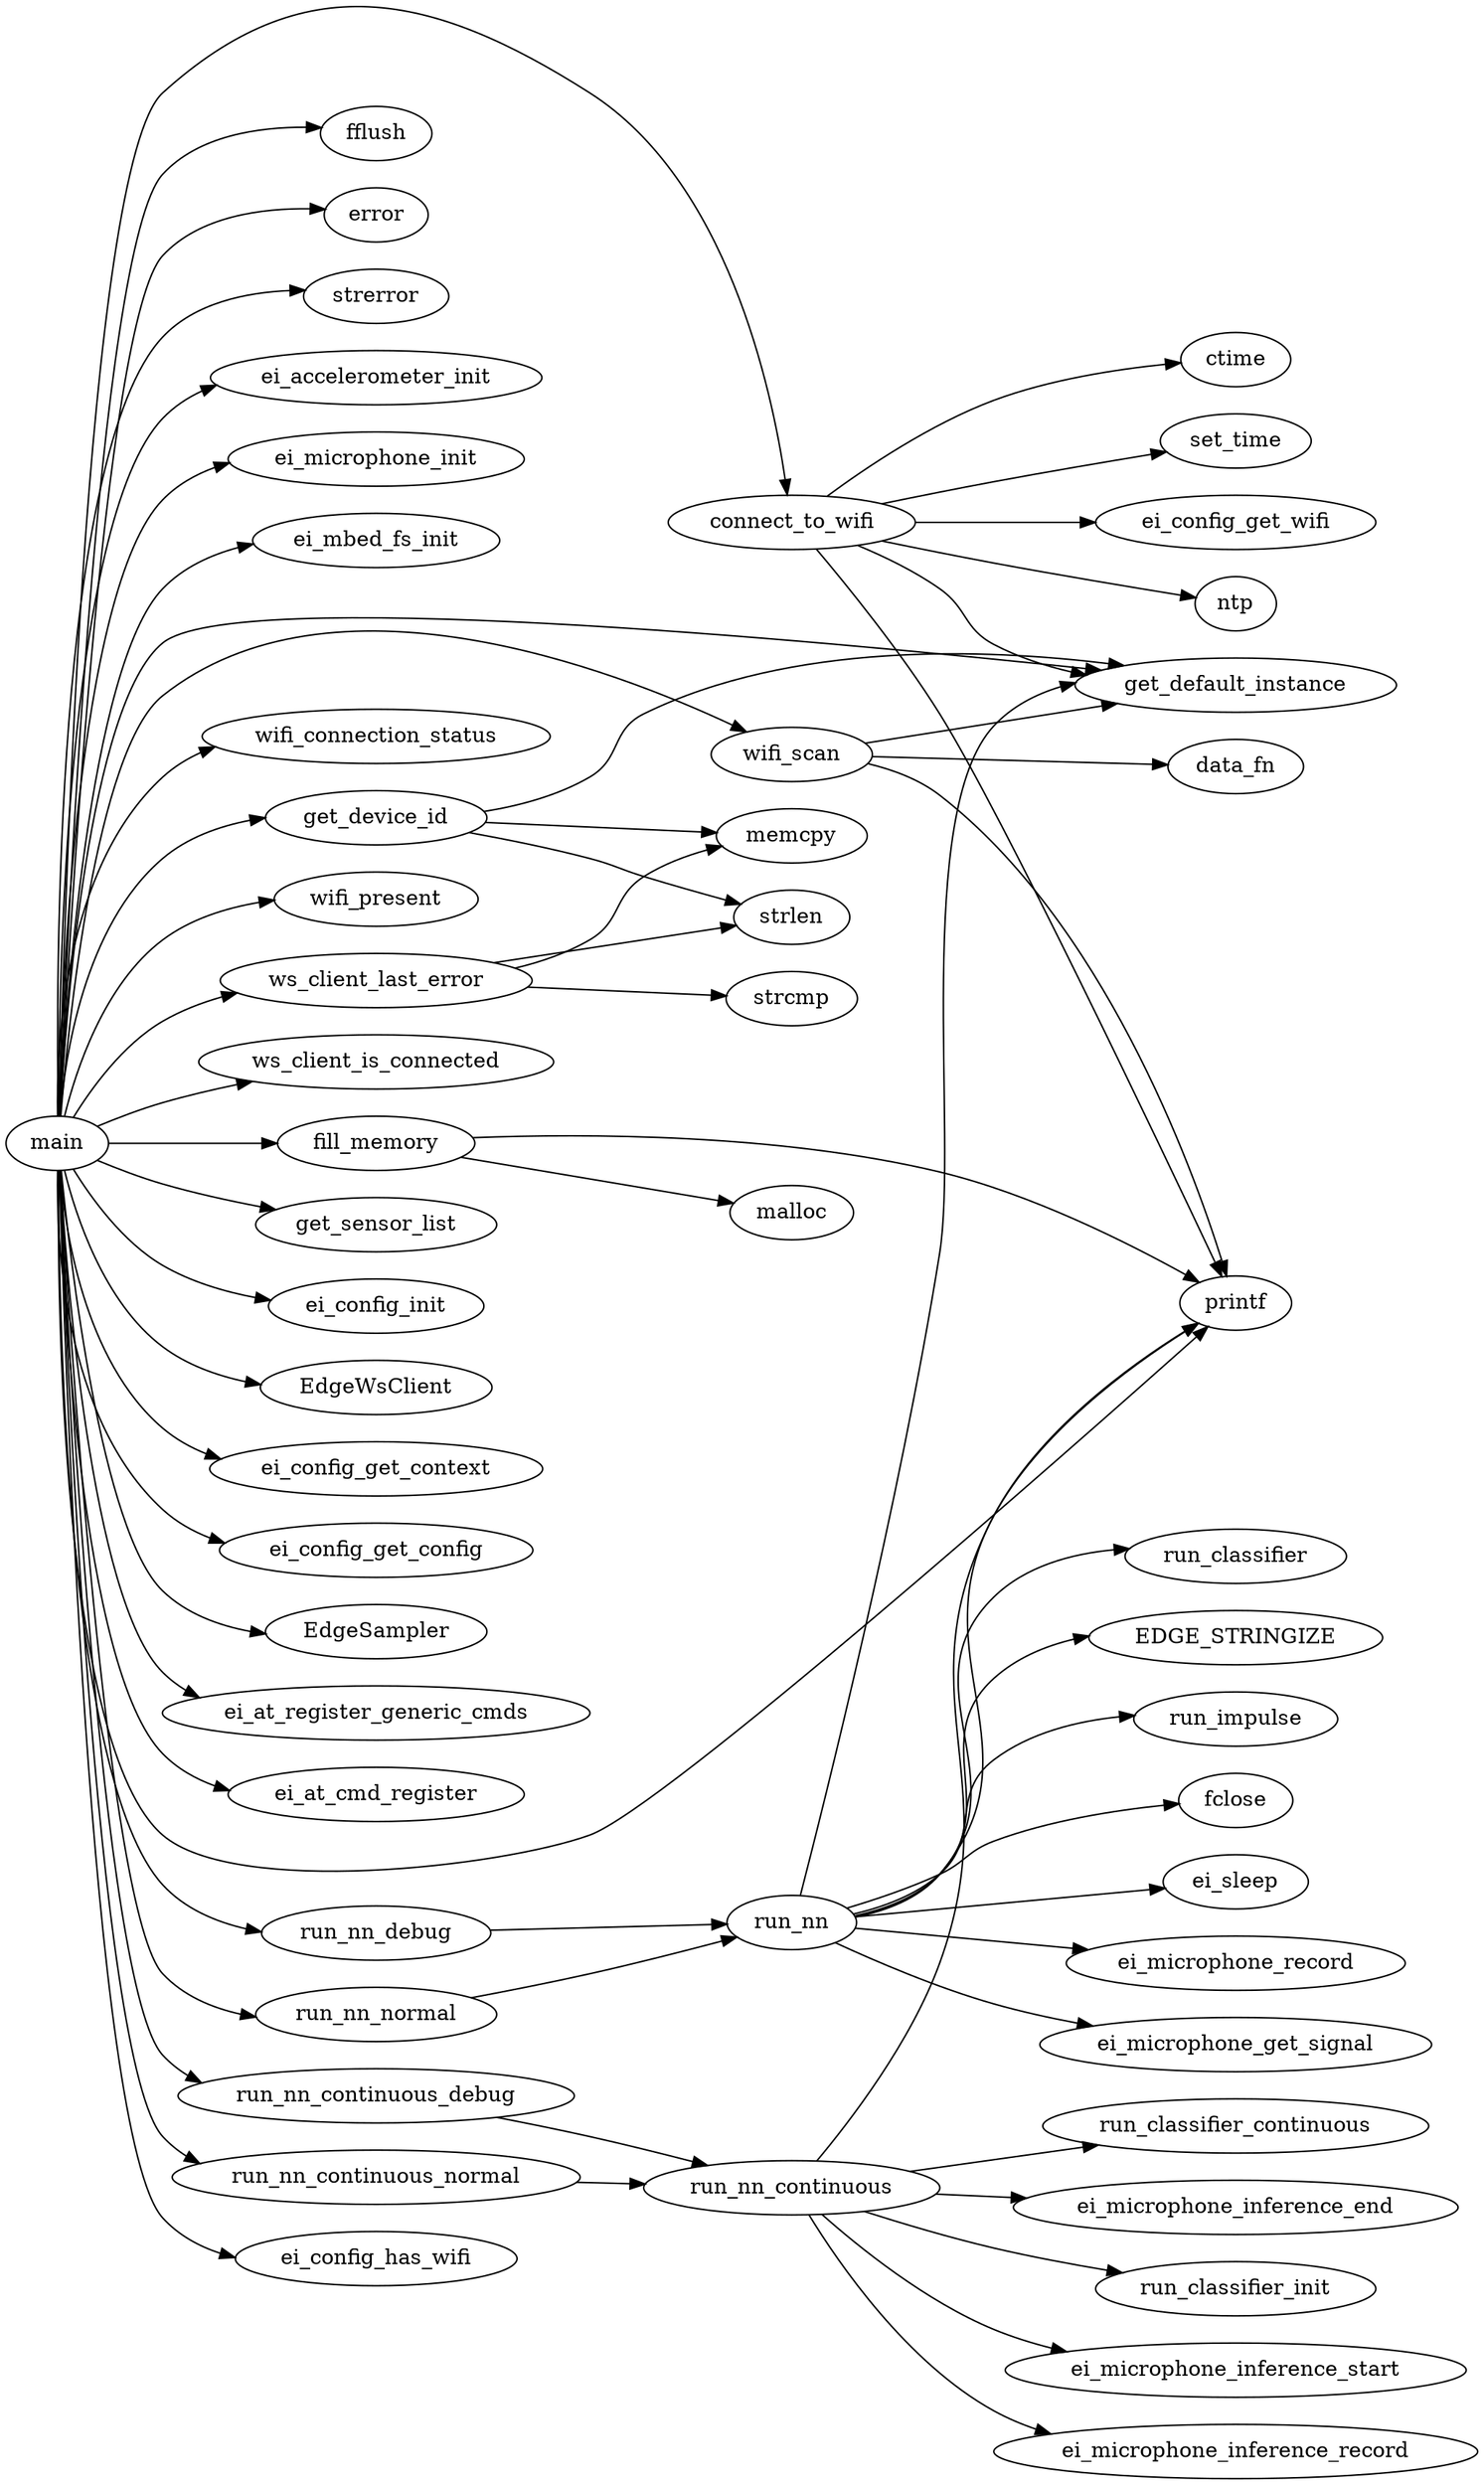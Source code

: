 strict digraph {
	graph [bb="0,0,976.32,1640.6",
		overlap=False,
		rankdir=LR,
		splines=true
	];
	node [label="\N"];
	main	[height=0.5,
		nest_level=0,
		pos="33.797,886",
		src_line=409,
		width=0.93881];
	printf	[height=0.5,
		nest_level=1,
		pos="815.79,780",
		src_line=-1,
		width=1.0291];
	main -> printf	[pos="e,797.32,764.38 34.536,867.75 33.844,789.72 35.595,485.57 103.59,427 151.31,385.9 327.71,405.71 386.97,427 435.8,444.55 705.7,682.8 \
789.77,757.66"];
	fflush	[height=0.5,
		nest_level=1,
		pos="245.28,1556",
		src_line=-1,
		width=1.0291];
	main -> fflush	[pos="e,208.99,1559.9 35.466,904.04 39.318,1003.5 60.023,1481.7 103.59,1529 127.27,1554.7 167.38,1560.3 198.73,1560.2"];
	error	[height=0.5,
		nest_level=1,
		pos="245.28,1502",
		src_line=-1,
		width=0.95686];
	main -> error	[pos="e,211.5,1505.7 35.652,904.05 40.285,998.39 63.648,1432 103.59,1475 128.01,1501.3 169.55,1506.5 201.19,1506.1"];
	strerror	[height=0.5,
		nest_level=1,
		pos="245.28,1448",
		src_line=-1,
		width=1.336];
	main -> strerror	[pos="e,198.16,1452 34.405,904.26 32.973,989.14 31.432,1344.2 103.59,1421 124.85,1443.6 158.81,1450.6 188.04,1451.8"];
	ei_accelerometer_init	[height=0.5,
		nest_level=1,
		pos="245.28,1394",
		src_line=-1,
		width=3.0511];
	main -> ei_accelerometer_init	[pos="e,139.5,1389.1 34.696,904.26 34.647,983.76 38.612,1298.9 103.59,1367 111.15,1374.9 120.27,1380.9 130.19,1385.4"];
	ei_microphone_init	[height=0.5,
		nest_level=1,
		pos="245.28,1340",
		src_line=-1,
		width=2.7261];
	main -> ei_microphone_init	[pos="e,147.88,1337.5 35.063,904.42 36.521,978.5 45.806,1253.5 103.59,1313 113.21,1322.9 125.28,1329.8 138.27,1334.5"];
	ei_mbed_fs_init	[height=0.5,
		nest_level=1,
		pos="245.28,1286",
		src_line=-1,
		width=2.2748];
	main -> ei_mbed_fs_init	[pos="e,163.98,1283.7 35.624,904.08 39.055,970.92 54.368,1202.8 103.59,1254 117.05,1268 135.25,1276.4 154.09,1281.4"];
	get_default_instance	[height=0.5,
		nest_level=1,
		pos="815.79,1190",
		src_line=-1,
		width=2.9608];
	main -> get_default_instance	[pos="e,726.39,1199.9 35.676,904.4 39.14,968.14 54.177,1177.8 103.59,1218 149.94,1255.7 532.32,1220.5 716.44,1201"];
	get_device_id	[height=0.5,
		nest_level=1,
		pos="245.28,1102",
		src_line=311,
		width=2.0401];
	main -> get_device_id	[pos="e,171.59,1102 35.709,904.09 38.655,942.07 51.099,1030.3 103.59,1075 119.77,1088.8 140.83,1096.4 161.7,1100.4"];
	wifi_connection_status	[height=0.5,
		nest_level=1,
		pos="245.28,1156",
		src_line=327,
		width=3.2136];
	main -> wifi_connection_status	[pos="e,138.22,1149.1 34.007,904.19 33.107,949.55 37.516,1068.4 103.59,1129 111.02,1135.8 119.61,1141.1 128.82,1145.3"];
	connect_to_wifi	[height=0.5,
		nest_level=1,
		pos="521.11,1298",
		src_line=69,
		width=2.2748];
	main -> connect_to_wifi	[pos="e,518.13,1316.3 35.171,904.31 37.507,1009.7 51.728,1536 103.59,1583 196.92,1667.6 280.72,1650.6 386.97,1583 478.05,1525 507.86,1386.6 \
516.71,1326.6"];
	wifi_present	[height=0.5,
		nest_level=1,
		pos="245.28,1048",
		src_line=323,
		width=1.8776];
	main -> wifi_present	[pos="e,177.69,1047.4 38.643,904.17 45.887,933.66 64.482,991.6 103.59,1021 121.87,1034.7 145.16,1042.1 167.51,1045.9"];
	wifi_scan	[height=0.5,
		nest_level=1,
		pos="521.11,1144",
		src_line=331,
		width=1.4804];
	main -> wifi_scan	[pos="e,491.25,1158.9 36.131,904.1 40.887,963.04 59.156,1147.7 103.59,1183 215.73,1272.1 402.31,1200.8 482.07,1163.3"];
	ws_client_is_connected	[height=0.5,
		nest_level=1,
		pos="245.28,940",
		src_line=349,
		width=3.2678];
	main -> ws_client_is_connected	[pos="e,162.95,927.04 60.216,897.27 73.031,902.62 88.928,908.75 103.59,913 119.32,917.55 136.27,921.55 152.76,924.98"];
	ws_client_last_error	[height=0.5,
		nest_level=1,
		pos="245.28,994",
		src_line=354,
		width=2.8706];
	main -> ws_client_last_error	[pos="e,152.84,985.76 44.519,903.27 56.066,922.09 77.14,951.57 103.59,967 115.61,974.01 129.09,979.24 142.82,983.15"];
	get_sensor_list	[height=0.5,
		nest_level=1,
		pos="245.28,832",
		src_line=368,
		width=2.2206];
	main -> get_sensor_list	[pos="e,178.55,842.03 60.216,874.73 73.031,869.38 88.928,863.25 103.59,859 124.42,852.97 147.38,847.92 168.61,843.87"];
	ei_config_init	[height=0.5,
		nest_level=1,
		pos="245.28,778",
		src_line=-1,
		width=1.9859];
	main -> ei_config_init	[pos="e,175.16,781.9 44.519,868.73 56.066,849.91 77.14,820.43 103.59,805 122.14,794.18 144.17,787.59 165.24,783.6"];
	EdgeWsClient	[height=0.5,
		nest_level=1,
		pos="245.28,724",
		src_line=-1,
		width=2.1304];
	main -> EdgeWsClient	[pos="e,168.66,725.94 38.643,867.83 45.887,838.34 64.482,780.4 103.59,751 119.5,739.05 139.2,731.93 158.77,727.79"];
	ei_config_get_context	[height=0.5,
		nest_level=1,
		pos="245.28,670",
		src_line=-1,
		width=3.0692];
	main -> ei_config_get_context	[pos="e,142.05,676.57 35.709,867.91 38.655,829.93 51.099,741.73 103.59,697 112.07,689.78 121.89,684.25 132.32,680.06"];
	ei_config_get_config	[height=0.5,
		nest_level=1,
		pos="245.28,616",
		src_line=-1,
		width=2.8886];
	main -> ei_config_get_config	[pos="e,144.65,620.84 34.007,867.81 33.107,822.45 37.516,703.61 103.59,643 112.61,634.73 123.37,628.63 134.85,624.19"];
	EdgeSampler	[height=0.5,
		nest_level=1,
		pos="245.28,562",
		src_line=-1,
		width=2.0401];
	main -> EdgeSampler	[pos="e,171.91,560.55 36.45,867.81 42.132,809.43 62.795,628.28 103.59,589 119.22,573.96 140.52,566.03 161.82,562.12"];
	ei_at_register_generic_cmds	[height=0.5,
		nest_level=1,
		pos="245.28,508",
		src_line=-1,
		width=3.9358];
	main -> ei_at_register_generic_cmds	[pos="e,127.88,518.23 35.751,867.81 39.543,802.7 55.749,582.66 103.59,535 108.22,530.39 113.38,526.45 118.9,523.07"];
	ei_at_cmd_register	[height=0.5,
		nest_level=1,
		pos="245.28,454",
		src_line=-1,
		width=2.7261];
	main -> ei_at_cmd_register	[pos="e,147.96,456.54 35.24,867.55 37.351,795.87 48.715,537.06 103.59,481 113.25,471.13 125.34,464.27 138.35,459.59"];
	fill_memory	[height=0.5,
		nest_level=1,
		pos="245.28,886",
		src_line=393,
		width=1.8234];
	main -> fill_memory	[pos="e,179.57,886 67.99,886 95.186,886 134.71,886 169.44,886"];
	run_nn_normal	[height=0.5,
		nest_level=1,
		pos="245.28,308",
		src_line=303,
		width=2.2206];
	main -> run_nn_normal	[pos="e,165.4,306.31 35.806,867.93 41.028,777.28 66.195,374.93 103.59,335 117.19,320.48 136.03,312.4 155.5,308.15"];
	run_nn_debug	[height=0.5,
		nest_level=1,
		pos="245.28,362",
		src_line=307,
		width=2.1123];
	main -> run_nn_debug	[pos="e,169,362.8 34.689,867.93 34.592,787.75 38.316,465.06 103.59,394 118,378.31 138.36,369.52 159.13,364.77"];
	run_nn_continuous_normal	[height=0.5,
		nest_level=1,
		pos="245.28,200",
		src_line=289,
		width=3.7552];
	main -> run_nn_continuous_normal	[pos="e,128.19,209.09 35.421,867.84 39.063,766.69 58.965,275.62 103.59,227 108.28,221.89 113.62,217.57 119.41,213.94"];
	run_nn_continuous_debug	[height=0.5,
		nest_level=1,
		pos="245.28,254",
		src_line=293,
		width=3.6469];
	main -> run_nn_continuous_debug	[pos="e,129.6,262.52 35.602,867.77 40.016,771.54 62.6,325.25 103.59,281 108.65,275.54 114.44,270.99 120.73,267.21"];
	ei_config_has_wifi	[height=0.5,
		nest_level=1,
		pos="245.28,146",
		src_line=-1,
		width=2.5998];
	main -> ei_config_has_wifi	[pos="e,151.58,146.72 35.273,867.76 38.207,761.59 55.342,225.98 103.59,173 113.9,161.69 127.37,154.25 141.9,149.48"];
	get_device_id -> get_default_instance	[pos="e,741.57,1203 316.81,1106.2 340.33,1109.9 365.89,1116.8 386.97,1129 408.23,1141.3 400.89,1160.2 422.97,1171 520.59,1218.8 648.77,\
1214.4 731.47,1204.3"];
	memcpy	[height=0.5,
		nest_level=2,
		pos="521.11,1090",
		src_line=-1,
		width=1.3902];
	get_device_id -> memcpy	[pos="e,471.37,1092.1 317.87,1098.9 362.52,1096.9 419.28,1094.4 461.29,1092.6"];
	strlen	[height=0.5,
		nest_level=2,
		pos="521.11,1036",
		src_line=-1,
		width=1.0652];
	get_device_id -> strlen	[pos="e,487.17,1044.7 306.92,1092.2 331.88,1087.7 360.98,1081.8 386.97,1075 403.29,1070.7 406.84,1067.9 422.97,1063 440.74,1057.6 460.48,\
1052 477.5,1047.3"];
	connect_to_wifi -> printf	[pos="e,806.47,797.72 537.4,1280.3 557.57,1256.4 593.52,1212.2 619.25,1171 661.39,1103.5 765.59,884.46 801.99,807.24"];
	connect_to_wifi -> get_default_instance	[pos="e,716.7,1196.6 565.08,1282.6 582.67,1275.3 602.74,1265.6 619.25,1254 638.03,1240.8 634.94,1227.7 655.25,1217 671.1,1208.7 688.93,\
1202.8 706.79,1198.7"];
	ei_config_get_wifi	[height=0.5,
		nest_level=2,
		pos="815.79,1298",
		src_line=-1,
		width=2.5817];
	connect_to_wifi -> ei_config_get_wifi	[pos="e,722.65,1298 603.25,1298 636.97,1298 676.49,1298 712.19,1298"];
	ntp	[height=0.5,
		nest_level=2,
		pos="815.79,1244",
		src_line=-1,
		width=0.75];
	connect_to_wifi -> ntp	[pos="e,789.32,1248 581.02,1285.6 604.13,1280.9 630.9,1275.5 655.25,1271 697.87,1263.1 747.07,1254.9 779.43,1249.6"];
	ctime	[height=0.5,
		nest_level=2,
		pos="815.79,1406",
		src_line=-1,
		width=1.011];
	connect_to_wifi -> ctime	[pos="e,779.57,1403.9 544.76,1315.5 570.21,1334.3 613.42,1363.4 655.25,1379 692.3,1392.8 736.84,1399.6 769.43,1402.9"];
	set_time	[height=0.5,
		nest_level=2,
		pos="815.79,1352",
		src_line=-1,
		width=1.3902];
	connect_to_wifi -> set_time	[pos="e,769.68,1344.8 581.02,1310.4 604.13,1315.1 630.9,1320.5 655.25,1325 689.87,1331.4 728.83,1338 759.58,1343.1"];
	wifi_scan -> printf	[pos="e,809.74,797.87 571.43,1137.9 587.91,1134 605.54,1127.6 619.25,1117 727.23,1033.5 786.47,872.29 806.72,807.73"];
	wifi_scan -> get_default_instance	[pos="e,737.11,1177.8 569.79,1151.5 612.23,1158.2 675.4,1168.1 726.96,1176.2"];
	data_fn	[height=0.5,
		nest_level=2,
		pos="815.79,1136",
		src_line=-1,
		width=1.2457];
	wifi_scan -> data_fn	[pos="e,771.03,1137.2 574.43,1142.6 627,1141.1 707.63,1138.9 760.78,1137.5"];
	ws_client_last_error -> memcpy	[pos="e,474.77,1083.2 337.32,1002.2 354.57,1006.3 371.91,1012.3 386.97,1021 408.23,1033.3 402.23,1049.8 422.97,1063 435.57,1071 450.56,\
1076.7 464.95,1080.7"];
	ws_client_last_error -> strlen	[pos="e,484.44,1030.5 323.29,1005.8 371.99,1013.3 433.3,1022.7 474.44,1029"];
	strcmp	[height=0.5,
		nest_level=2,
		pos="521.11,982",
		src_line=-1,
		width=1.2096];
	ws_client_last_error -> strcmp	[pos="e,477.78,983.85 345.91,989.63 387.07,987.83 433.1,985.81 467.5,984.31"];
	fill_memory -> printf	[pos="e,791.41,793.83 309.64,889.75 384.66,892.6 512.84,892.45 619.25,867 679.72,852.54 744.67,819.82 782.42,798.88"];
	malloc	[height=0.5,
		nest_level=2,
		pos="521.11,840",
		src_line=-1,
		width=1.1374];
	fill_memory -> malloc	[pos="e,482.36,846.34 301.69,876.69 351.78,868.28 424.74,856.02 472.32,848.03"];
	run_nn	[height=0.5,
		nest_level=2,
		pos="521.11,369",
		src_line=187,
		width=1.1916];
	run_nn_normal -> run_nn	[pos="e,484.65,359.32 308.43,319.09 332.97,323.69 361.36,329.28 386.97,335 416.36,341.57 449.14,349.93 474.82,356.71"];
	run_nn -> printf	[pos="e,790.86,766.46 563.59,372.72 583.3,376.67 605.5,384.72 619.25,401 688.28,482.73 604.1,545.04 655.25,639 684.99,693.62 744.54,737.35 \
781.88,760.91"];
	run_nn -> get_default_instance	[pos="e,709.5,1191.6 526.83,387.05 542.37,447.1 592.46,645.88 619.25,813 631.63,890.2 601.79,1105.9 655.25,1163 667.21,1175.8 682.8,1183.9 \
699.53,1188.9"];
	EDGE_STRINGIZE	[height=0.5,
		nest_level=3,
		pos="815.79,558",
		src_line=-1,
		width=2.7081];
	run_nn -> EDGE_STRINGIZE	[pos="e,718.4,559.07 562.78,373.44 582.29,377.58 604.55,385.58 619.25,401 660.61,444.4 610.74,490.83 655.25,531 670.06,544.36 688.93,552.39 \
708.46,557.01"];
	run_impulse	[height=0.5,
		nest_level=3,
		pos="815.79,504",
		src_line=-1,
		width=1.8776];
	run_nn -> run_impulse	[pos="e,748.73,506.36 562.19,374.67 581.31,379.12 603.41,387.01 619.25,401 647.27,425.74 625.45,454.44 655.25,477 678.89,494.9 710.16,\
502.63 738.75,505.53"];
	fclose	[height=0.5,
		nest_level=3,
		pos="815.79,450",
		src_line=-1,
		width=1.0471];
	run_nn -> fclose	[pos="e,778.29,447.78 557.93,378.65 576.61,384.21 599.59,391.9 619.25,401 636.27,408.87 637.69,416.43 655.25,423 691.81,436.68 735.69,\
443.47 768.16,446.81"];
	ei_sleep	[height=0.5,
		nest_level=3,
		pos="815.79,396",
		src_line=-1,
		width=1.336];
	run_nn -> ei_sleep	[pos="e,768.76,391.75 563.11,372.78 614.17,377.49 701.61,385.56 758.8,390.84"];
	ei_microphone_record	[height=0.5,
		nest_level=3,
		pos="815.79,342",
		src_line=-1,
		width=3.1233];
	run_nn -> ei_microphone_record	[pos="e,717.92,350.94 563.11,365.22 600.58,361.76 657.63,356.5 707.95,351.86"];
	ei_microphone_get_signal	[height=0.5,
		nest_level=3,
		pos="815.79,288",
		src_line=-1,
		width=3.6108];
	run_nn -> ei_microphone_get_signal	[pos="e,720.81,300.41 550.05,355.58 576.57,343.35 617.82,325.62 655.25,315 673,309.96 692.15,305.73 710.81,302.23"];
	run_classifier	[height=0.5,
		nest_level=3,
		pos="815.79,612",
		src_line=-1,
		width=2.0401];
	run_nn -> run_classifier	[pos="e,745.17,617.03 563.29,372.97 582.93,376.99 605.16,385.02 619.25,401 674.38,463.49 595.58,526.84 655.25,585 676.21,605.43 706.55,\
613.71 735.15,616.33"];
	run_nn_debug -> run_nn	[pos="e,478.13,367.93 321.11,363.91 367.67,365.1 426.4,366.6 467.95,367.67"];
	run_nn_continuous	[height=0.5,
		nest_level=2,
		pos="521.11,193",
		src_line=236,
		width=2.7261];
	run_nn_continuous_normal -> run_nn_continuous	[pos="e,423.81,195.46 378.38,196.62 390.23,196.32 402.13,196.02 413.71,195.72"];
	run_nn_continuous -> printf	[pos="e,790.65,766.57 537.68,210.79 559.93,237.33 600.23,289.77 619.25,342 664.74,466.94 593.4,521.29 655.25,639 684.3,694.29 744.5,738.01 \
782.07,761.36"];
	run_classifier_init	[height=0.5,
		nest_level=3,
		pos="815.79,126",
		src_line=-1,
		width=2.5817];
	run_nn_continuous -> run_classifier_init	[pos="e,740.54,136.6 569.17,177.3 594.48,169.26 626.34,159.76 655.25,153 679.53,147.32 706.16,142.33 730.58,138.24"];
	ei_microphone_inference_start	[height=0.5,
		nest_level=3,
		pos="815.79,72",
		src_line=-1,
		width=4.2427];
	run_nn_continuous -> ei_microphone_inference_start	[pos="e,703.56,84.226 541.18,175.27 565.62,153.61 610.26,117.56 655.25,99 667.36,94.007 680.34,89.937 693.49,86.619"];
	ei_microphone_inference_record	[height=0.5,
		nest_level=3,
		pos="815.79,18",
		src_line=-1,
		width=4.4593];
	run_nn_continuous -> ei_microphone_inference_record	[pos="e,692.96,29.758 532.62,174.87 552.24,142.84 597.72,76.651 655.25,45 664.02,40.177 673.44,36.173 683.15,32.854"];
	run_classifier_continuous	[height=0.5,
		nest_level=3,
		pos="815.79,234",
		src_line=-1,
		width=3.5566];
	run_nn_continuous -> run_classifier_continuous	[pos="e,724.56,221.36 599.77,203.88 634.98,208.81 677.06,214.71 714.61,219.97"];
	ei_microphone_inference_end	[height=0.5,
		nest_level=3,
		pos="815.79,180",
		src_line=-1,
		width=4.0982];
	run_nn_continuous -> ei_microphone_inference_end	[pos="e,676.86,186.13 616.73,188.8 632.79,188.08 649.79,187.33 666.83,186.57"];
	run_nn_continuous_debug -> run_nn_continuous	[pos="e,465.23,207.81 325.33,239.7 345.48,235.82 367.07,231.45 386.97,227 409.38,221.99 433.76,215.94 455.46,210.34"];
}
